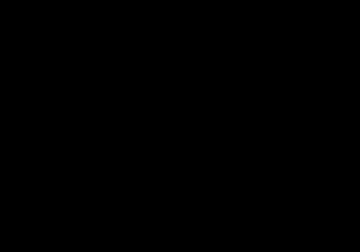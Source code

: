 set xrange [0:1]
set xlabel "Wins"
set ylabel "MWC"

livecube1(x)=0.22+(x-0.000)*(0.24-0.22)/(0.245-0.000)
livecube2(x)=0.24+(x-0.245)*(0.36-0.24)/(0.727-0.245)
livecube3(x)=0.36+(x-0.727)*(0.41-0.36)/(1.000-0.727)

cubeless(x)=0.22+x*(0.41-0.22)
livecube(x)=( x < 0.245 ? livecube1(x) : \
            ( x < 0.727 ? livecube2(x) : livecube3(x) ) )
cubeful(x)=0.32*cubeless(x)+0.68*livecube(x)

set terminal dumb
set output "mptp.txt"
plot cubeless(x) title "cubeless", \
     livecube(x) title "live cube", \
     cubeful(x)  title "cubeful"

set terminal postscript eps enhanced color dashed
set output "mptp.eps"
plot cubeless(x) title "cubeless", \
     livecube(x) title "live cube", \
     cubeful(x)  title "cubeful"
